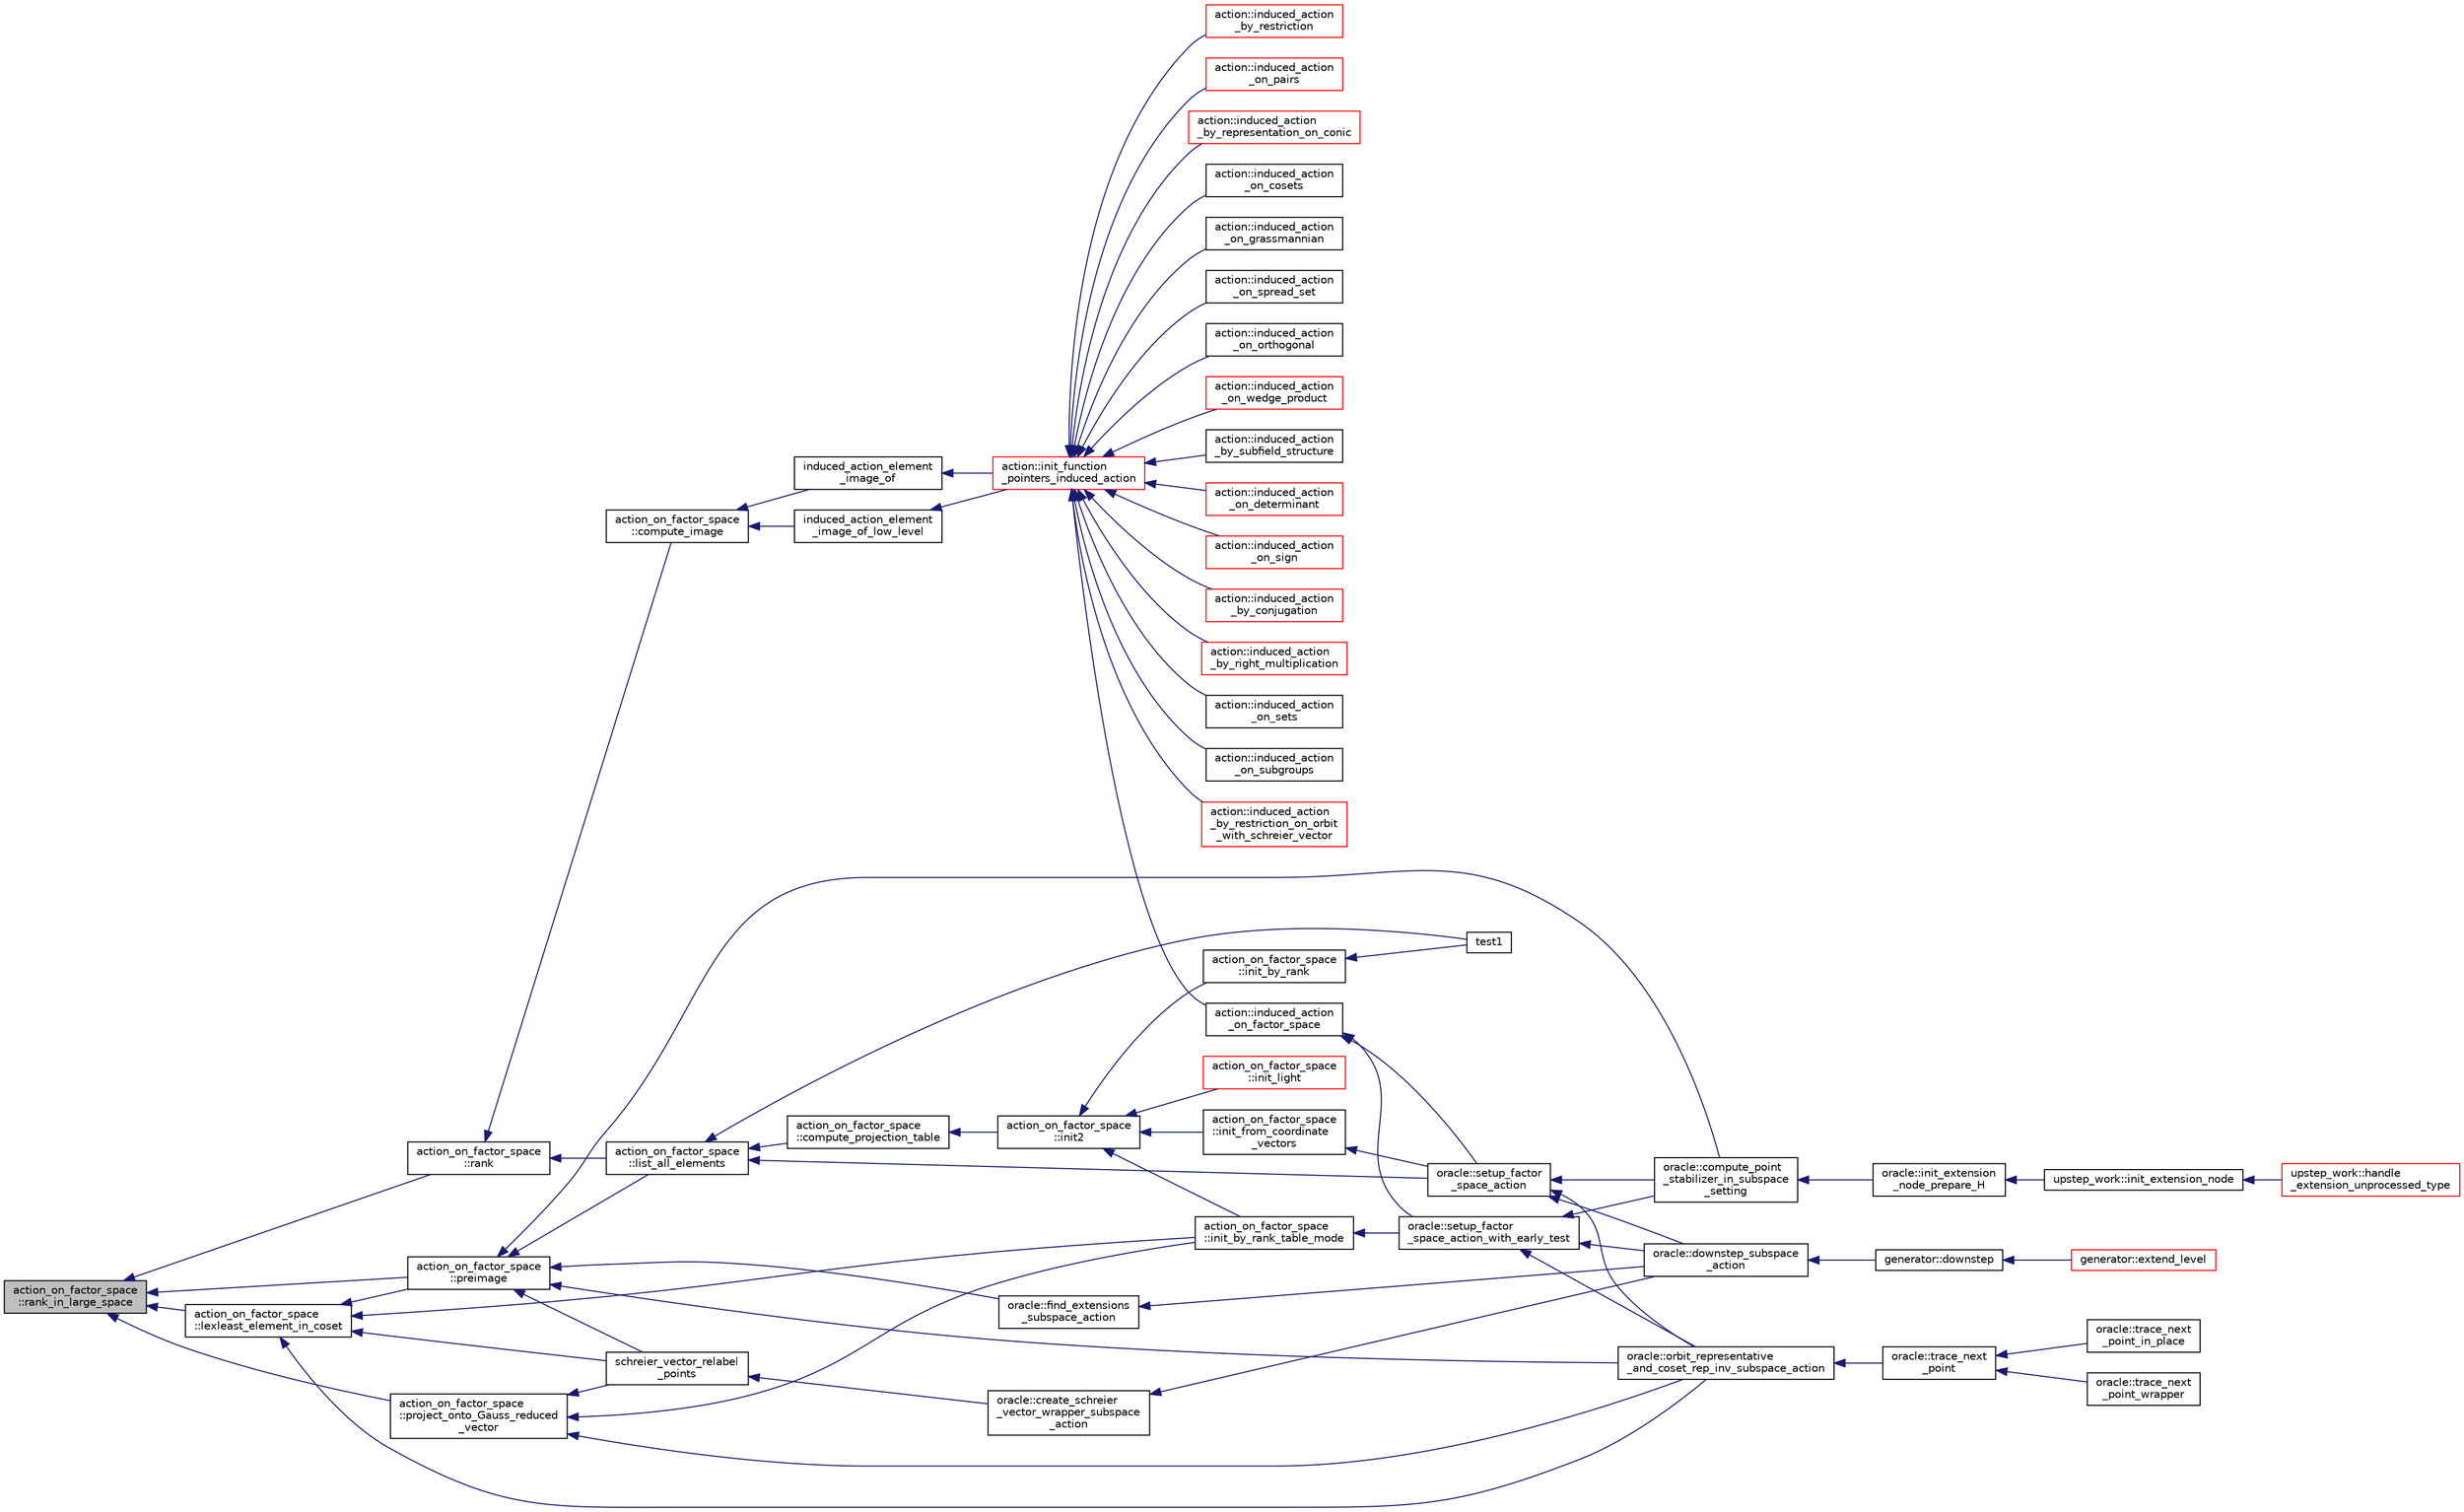 digraph "action_on_factor_space::rank_in_large_space"
{
  edge [fontname="Helvetica",fontsize="10",labelfontname="Helvetica",labelfontsize="10"];
  node [fontname="Helvetica",fontsize="10",shape=record];
  rankdir="LR";
  Node1833 [label="action_on_factor_space\l::rank_in_large_space",height=0.2,width=0.4,color="black", fillcolor="grey75", style="filled", fontcolor="black"];
  Node1833 -> Node1834 [dir="back",color="midnightblue",fontsize="10",style="solid",fontname="Helvetica"];
  Node1834 [label="action_on_factor_space\l::lexleast_element_in_coset",height=0.2,width=0.4,color="black", fillcolor="white", style="filled",URL="$d5/d25/classaction__on__factor__space.html#a33e754f3a9ccf760c12a3d3f40d66140"];
  Node1834 -> Node1835 [dir="back",color="midnightblue",fontsize="10",style="solid",fontname="Helvetica"];
  Node1835 [label="action_on_factor_space\l::init_by_rank_table_mode",height=0.2,width=0.4,color="black", fillcolor="white", style="filled",URL="$d5/d25/classaction__on__factor__space.html#a646e085b55e8160d943415c0238b5906"];
  Node1835 -> Node1836 [dir="back",color="midnightblue",fontsize="10",style="solid",fontname="Helvetica"];
  Node1836 [label="oracle::setup_factor\l_space_action_with_early_test",height=0.2,width=0.4,color="black", fillcolor="white", style="filled",URL="$d7/da7/classoracle.html#a7c26a85886666829e9727df91d2f01ad"];
  Node1836 -> Node1837 [dir="back",color="midnightblue",fontsize="10",style="solid",fontname="Helvetica"];
  Node1837 [label="oracle::compute_point\l_stabilizer_in_subspace\l_setting",height=0.2,width=0.4,color="black", fillcolor="white", style="filled",URL="$d7/da7/classoracle.html#ac88b56b30c84a4b5cd9b75869d468025"];
  Node1837 -> Node1838 [dir="back",color="midnightblue",fontsize="10",style="solid",fontname="Helvetica"];
  Node1838 [label="oracle::init_extension\l_node_prepare_H",height=0.2,width=0.4,color="black", fillcolor="white", style="filled",URL="$d7/da7/classoracle.html#a6a121e9674bbd011685430a95dbc1b77"];
  Node1838 -> Node1839 [dir="back",color="midnightblue",fontsize="10",style="solid",fontname="Helvetica"];
  Node1839 [label="upstep_work::init_extension_node",height=0.2,width=0.4,color="black", fillcolor="white", style="filled",URL="$d2/dd6/classupstep__work.html#ad74931a4c6dc97102d405a755433297d"];
  Node1839 -> Node1840 [dir="back",color="midnightblue",fontsize="10",style="solid",fontname="Helvetica"];
  Node1840 [label="upstep_work::handle\l_extension_unprocessed_type",height=0.2,width=0.4,color="red", fillcolor="white", style="filled",URL="$d2/dd6/classupstep__work.html#a4687dfab87eb7d0646cb79008dd3d32d"];
  Node1836 -> Node1912 [dir="back",color="midnightblue",fontsize="10",style="solid",fontname="Helvetica"];
  Node1912 [label="oracle::downstep_subspace\l_action",height=0.2,width=0.4,color="black", fillcolor="white", style="filled",URL="$d7/da7/classoracle.html#a26f568b84b1ca2c24f619278ac88c407"];
  Node1912 -> Node1913 [dir="back",color="midnightblue",fontsize="10",style="solid",fontname="Helvetica"];
  Node1913 [label="generator::downstep",height=0.2,width=0.4,color="black", fillcolor="white", style="filled",URL="$d7/d73/classgenerator.html#ad90bc284af0b5f5beae960a0bd7a5b43"];
  Node1913 -> Node1844 [dir="back",color="midnightblue",fontsize="10",style="solid",fontname="Helvetica"];
  Node1844 [label="generator::extend_level",height=0.2,width=0.4,color="red", fillcolor="white", style="filled",URL="$d7/d73/classgenerator.html#a91b84d80ccec0cd2136bc221c30e0f8e"];
  Node1836 -> Node1914 [dir="back",color="midnightblue",fontsize="10",style="solid",fontname="Helvetica"];
  Node1914 [label="oracle::orbit_representative\l_and_coset_rep_inv_subspace_action",height=0.2,width=0.4,color="black", fillcolor="white", style="filled",URL="$d7/da7/classoracle.html#a5a4d27cde89e99450305410536b51915"];
  Node1914 -> Node1915 [dir="back",color="midnightblue",fontsize="10",style="solid",fontname="Helvetica"];
  Node1915 [label="oracle::trace_next\l_point",height=0.2,width=0.4,color="black", fillcolor="white", style="filled",URL="$d7/da7/classoracle.html#ae86c3f9d4b95b5a6e88ee0959942ecde"];
  Node1915 -> Node1916 [dir="back",color="midnightblue",fontsize="10",style="solid",fontname="Helvetica"];
  Node1916 [label="oracle::trace_next\l_point_wrapper",height=0.2,width=0.4,color="black", fillcolor="white", style="filled",URL="$d7/da7/classoracle.html#a33e1e9e4dde6fbecd7ae858576a7132f"];
  Node1915 -> Node1917 [dir="back",color="midnightblue",fontsize="10",style="solid",fontname="Helvetica"];
  Node1917 [label="oracle::trace_next\l_point_in_place",height=0.2,width=0.4,color="black", fillcolor="white", style="filled",URL="$d7/da7/classoracle.html#a4dbea33418d5c0f550a960a5c83194a5"];
  Node1834 -> Node1918 [dir="back",color="midnightblue",fontsize="10",style="solid",fontname="Helvetica"];
  Node1918 [label="action_on_factor_space\l::preimage",height=0.2,width=0.4,color="black", fillcolor="white", style="filled",URL="$d5/d25/classaction__on__factor__space.html#aecf47f35bdb5f4abaf9071d927032761"];
  Node1918 -> Node1919 [dir="back",color="midnightblue",fontsize="10",style="solid",fontname="Helvetica"];
  Node1919 [label="action_on_factor_space\l::list_all_elements",height=0.2,width=0.4,color="black", fillcolor="white", style="filled",URL="$d5/d25/classaction__on__factor__space.html#a9ed3bf2d32594600a1e6f39837236202"];
  Node1919 -> Node1920 [dir="back",color="midnightblue",fontsize="10",style="solid",fontname="Helvetica"];
  Node1920 [label="test1",height=0.2,width=0.4,color="black", fillcolor="white", style="filled",URL="$d9/db0/factor__space_8_c.html#ae2a201e46836d85cb2c5579a837b641a"];
  Node1919 -> Node1921 [dir="back",color="midnightblue",fontsize="10",style="solid",fontname="Helvetica"];
  Node1921 [label="action_on_factor_space\l::compute_projection_table",height=0.2,width=0.4,color="black", fillcolor="white", style="filled",URL="$d5/d25/classaction__on__factor__space.html#a7e4989900931e8841ef2b98da8f908eb"];
  Node1921 -> Node1922 [dir="back",color="midnightblue",fontsize="10",style="solid",fontname="Helvetica"];
  Node1922 [label="action_on_factor_space\l::init2",height=0.2,width=0.4,color="black", fillcolor="white", style="filled",URL="$d5/d25/classaction__on__factor__space.html#a19f5ed00bc68f67dd5bd331ff958df16"];
  Node1922 -> Node1923 [dir="back",color="midnightblue",fontsize="10",style="solid",fontname="Helvetica"];
  Node1923 [label="action_on_factor_space\l::init_light",height=0.2,width=0.4,color="red", fillcolor="white", style="filled",URL="$d5/d25/classaction__on__factor__space.html#a3094fd6f1ed3d0428e5db510669e2d8a"];
  Node1922 -> Node1835 [dir="back",color="midnightblue",fontsize="10",style="solid",fontname="Helvetica"];
  Node1922 -> Node1925 [dir="back",color="midnightblue",fontsize="10",style="solid",fontname="Helvetica"];
  Node1925 [label="action_on_factor_space\l::init_by_rank",height=0.2,width=0.4,color="black", fillcolor="white", style="filled",URL="$d5/d25/classaction__on__factor__space.html#a5ef5176e6858a3fbc4336a242ba9b1b4"];
  Node1925 -> Node1920 [dir="back",color="midnightblue",fontsize="10",style="solid",fontname="Helvetica"];
  Node1922 -> Node1926 [dir="back",color="midnightblue",fontsize="10",style="solid",fontname="Helvetica"];
  Node1926 [label="action_on_factor_space\l::init_from_coordinate\l_vectors",height=0.2,width=0.4,color="black", fillcolor="white", style="filled",URL="$d5/d25/classaction__on__factor__space.html#a6350f7cf938babd5be3847ac7c8eaac8"];
  Node1926 -> Node1927 [dir="back",color="midnightblue",fontsize="10",style="solid",fontname="Helvetica"];
  Node1927 [label="oracle::setup_factor\l_space_action",height=0.2,width=0.4,color="black", fillcolor="white", style="filled",URL="$d7/da7/classoracle.html#a181e076f112ba1f32f5fb4e8abebdb18"];
  Node1927 -> Node1837 [dir="back",color="midnightblue",fontsize="10",style="solid",fontname="Helvetica"];
  Node1927 -> Node1912 [dir="back",color="midnightblue",fontsize="10",style="solid",fontname="Helvetica"];
  Node1927 -> Node1914 [dir="back",color="midnightblue",fontsize="10",style="solid",fontname="Helvetica"];
  Node1919 -> Node1927 [dir="back",color="midnightblue",fontsize="10",style="solid",fontname="Helvetica"];
  Node1918 -> Node1837 [dir="back",color="midnightblue",fontsize="10",style="solid",fontname="Helvetica"];
  Node1918 -> Node1928 [dir="back",color="midnightblue",fontsize="10",style="solid",fontname="Helvetica"];
  Node1928 [label="oracle::find_extensions\l_subspace_action",height=0.2,width=0.4,color="black", fillcolor="white", style="filled",URL="$d7/da7/classoracle.html#a7fde1637fd91cd998a4857c135a6c512"];
  Node1928 -> Node1912 [dir="back",color="midnightblue",fontsize="10",style="solid",fontname="Helvetica"];
  Node1918 -> Node1929 [dir="back",color="midnightblue",fontsize="10",style="solid",fontname="Helvetica"];
  Node1929 [label="schreier_vector_relabel\l_points",height=0.2,width=0.4,color="black", fillcolor="white", style="filled",URL="$df/dc9/snakes__and__ladders_8h.html#ae98947edc50a9e66619bd56a3b1bc9ec"];
  Node1929 -> Node1930 [dir="back",color="midnightblue",fontsize="10",style="solid",fontname="Helvetica"];
  Node1930 [label="oracle::create_schreier\l_vector_wrapper_subspace\l_action",height=0.2,width=0.4,color="black", fillcolor="white", style="filled",URL="$d7/da7/classoracle.html#a250fe1c81f6109c01b0b030ccba537b3"];
  Node1930 -> Node1912 [dir="back",color="midnightblue",fontsize="10",style="solid",fontname="Helvetica"];
  Node1918 -> Node1914 [dir="back",color="midnightblue",fontsize="10",style="solid",fontname="Helvetica"];
  Node1834 -> Node1929 [dir="back",color="midnightblue",fontsize="10",style="solid",fontname="Helvetica"];
  Node1834 -> Node1914 [dir="back",color="midnightblue",fontsize="10",style="solid",fontname="Helvetica"];
  Node1833 -> Node1931 [dir="back",color="midnightblue",fontsize="10",style="solid",fontname="Helvetica"];
  Node1931 [label="action_on_factor_space\l::project_onto_Gauss_reduced\l_vector",height=0.2,width=0.4,color="black", fillcolor="white", style="filled",URL="$d5/d25/classaction__on__factor__space.html#a5fb75ffaf4e5143735b9ff8938589691"];
  Node1931 -> Node1835 [dir="back",color="midnightblue",fontsize="10",style="solid",fontname="Helvetica"];
  Node1931 -> Node1929 [dir="back",color="midnightblue",fontsize="10",style="solid",fontname="Helvetica"];
  Node1931 -> Node1914 [dir="back",color="midnightblue",fontsize="10",style="solid",fontname="Helvetica"];
  Node1833 -> Node1918 [dir="back",color="midnightblue",fontsize="10",style="solid",fontname="Helvetica"];
  Node1833 -> Node1932 [dir="back",color="midnightblue",fontsize="10",style="solid",fontname="Helvetica"];
  Node1932 [label="action_on_factor_space\l::rank",height=0.2,width=0.4,color="black", fillcolor="white", style="filled",URL="$d5/d25/classaction__on__factor__space.html#a05bddc91a8c098cefd14cdfe2fe0edad"];
  Node1932 -> Node1919 [dir="back",color="midnightblue",fontsize="10",style="solid",fontname="Helvetica"];
  Node1932 -> Node1933 [dir="back",color="midnightblue",fontsize="10",style="solid",fontname="Helvetica"];
  Node1933 [label="action_on_factor_space\l::compute_image",height=0.2,width=0.4,color="black", fillcolor="white", style="filled",URL="$d5/d25/classaction__on__factor__space.html#a217d66e7c82945006dbe143ad9c681b2"];
  Node1933 -> Node1934 [dir="back",color="midnightblue",fontsize="10",style="solid",fontname="Helvetica"];
  Node1934 [label="induced_action_element\l_image_of",height=0.2,width=0.4,color="black", fillcolor="white", style="filled",URL="$d3/d27/interface_8_c.html#a821850d6c3988dd122de0489cd36f0f0"];
  Node1934 -> Node1935 [dir="back",color="midnightblue",fontsize="10",style="solid",fontname="Helvetica"];
  Node1935 [label="action::init_function\l_pointers_induced_action",height=0.2,width=0.4,color="red", fillcolor="white", style="filled",URL="$d2/d86/classaction.html#a3b9287d084b24f7a3b9532a7589c58de"];
  Node1935 -> Node1936 [dir="back",color="midnightblue",fontsize="10",style="solid",fontname="Helvetica"];
  Node1936 [label="action::induced_action\l_by_representation_on_conic",height=0.2,width=0.4,color="red", fillcolor="white", style="filled",URL="$d2/d86/classaction.html#a228538e3f07bc186db8eb5da8b90f617"];
  Node1935 -> Node1942 [dir="back",color="midnightblue",fontsize="10",style="solid",fontname="Helvetica"];
  Node1942 [label="action::induced_action\l_on_cosets",height=0.2,width=0.4,color="black", fillcolor="white", style="filled",URL="$d2/d86/classaction.html#acbdff5ffed42af6a01f07dffb2787237"];
  Node1935 -> Node1943 [dir="back",color="midnightblue",fontsize="10",style="solid",fontname="Helvetica"];
  Node1943 [label="action::induced_action\l_on_factor_space",height=0.2,width=0.4,color="black", fillcolor="white", style="filled",URL="$d2/d86/classaction.html#af501ff2aa74fb6049bee5c01cd8b909b"];
  Node1943 -> Node1836 [dir="back",color="midnightblue",fontsize="10",style="solid",fontname="Helvetica"];
  Node1943 -> Node1927 [dir="back",color="midnightblue",fontsize="10",style="solid",fontname="Helvetica"];
  Node1935 -> Node1944 [dir="back",color="midnightblue",fontsize="10",style="solid",fontname="Helvetica"];
  Node1944 [label="action::induced_action\l_on_grassmannian",height=0.2,width=0.4,color="black", fillcolor="white", style="filled",URL="$d2/d86/classaction.html#a295b730ecc0b0bf30f714094fef956ea"];
  Node1935 -> Node1945 [dir="back",color="midnightblue",fontsize="10",style="solid",fontname="Helvetica"];
  Node1945 [label="action::induced_action\l_on_spread_set",height=0.2,width=0.4,color="black", fillcolor="white", style="filled",URL="$d2/d86/classaction.html#a7c5839c650592f083dc850d81ed05a5b"];
  Node1935 -> Node1946 [dir="back",color="midnightblue",fontsize="10",style="solid",fontname="Helvetica"];
  Node1946 [label="action::induced_action\l_on_orthogonal",height=0.2,width=0.4,color="black", fillcolor="white", style="filled",URL="$d2/d86/classaction.html#a4f191cee643a81d7f18a4d729084e945"];
  Node1935 -> Node1947 [dir="back",color="midnightblue",fontsize="10",style="solid",fontname="Helvetica"];
  Node1947 [label="action::induced_action\l_on_wedge_product",height=0.2,width=0.4,color="red", fillcolor="white", style="filled",URL="$d2/d86/classaction.html#af13a5da25b8e8597ab695edff222fb6a"];
  Node1935 -> Node1949 [dir="back",color="midnightblue",fontsize="10",style="solid",fontname="Helvetica"];
  Node1949 [label="action::induced_action\l_by_subfield_structure",height=0.2,width=0.4,color="black", fillcolor="white", style="filled",URL="$d2/d86/classaction.html#add42951bdab176ceed6cc4af05dfa948"];
  Node1935 -> Node1950 [dir="back",color="midnightblue",fontsize="10",style="solid",fontname="Helvetica"];
  Node1950 [label="action::induced_action\l_on_determinant",height=0.2,width=0.4,color="red", fillcolor="white", style="filled",URL="$d2/d86/classaction.html#aa6b9d3c2ded2cae185ee31f2200ad0b5"];
  Node1935 -> Node1953 [dir="back",color="midnightblue",fontsize="10",style="solid",fontname="Helvetica"];
  Node1953 [label="action::induced_action\l_on_sign",height=0.2,width=0.4,color="red", fillcolor="white", style="filled",URL="$d2/d86/classaction.html#ab17b07971b94eae7c5efa21b33f643f1"];
  Node1935 -> Node1955 [dir="back",color="midnightblue",fontsize="10",style="solid",fontname="Helvetica"];
  Node1955 [label="action::induced_action\l_by_conjugation",height=0.2,width=0.4,color="red", fillcolor="white", style="filled",URL="$d2/d86/classaction.html#a45fb7703c6acac791acdcde339d21cc2"];
  Node1935 -> Node1963 [dir="back",color="midnightblue",fontsize="10",style="solid",fontname="Helvetica"];
  Node1963 [label="action::induced_action\l_by_right_multiplication",height=0.2,width=0.4,color="red", fillcolor="white", style="filled",URL="$d2/d86/classaction.html#aafa2818d9d98046507e2754938be0c04"];
  Node1935 -> Node1966 [dir="back",color="midnightblue",fontsize="10",style="solid",fontname="Helvetica"];
  Node1966 [label="action::induced_action\l_on_sets",height=0.2,width=0.4,color="black", fillcolor="white", style="filled",URL="$d2/d86/classaction.html#a09639acee6b88644c103b17050cc32f1"];
  Node1935 -> Node1967 [dir="back",color="midnightblue",fontsize="10",style="solid",fontname="Helvetica"];
  Node1967 [label="action::induced_action\l_on_subgroups",height=0.2,width=0.4,color="black", fillcolor="white", style="filled",URL="$d2/d86/classaction.html#ad0de7ea45a2a73c1b8e0f52ee3ce4610"];
  Node1935 -> Node1968 [dir="back",color="midnightblue",fontsize="10",style="solid",fontname="Helvetica"];
  Node1968 [label="action::induced_action\l_by_restriction_on_orbit\l_with_schreier_vector",height=0.2,width=0.4,color="red", fillcolor="white", style="filled",URL="$d2/d86/classaction.html#ad3ddab72625d9bebe7ac8eaef488cf4c"];
  Node1935 -> Node1970 [dir="back",color="midnightblue",fontsize="10",style="solid",fontname="Helvetica"];
  Node1970 [label="action::induced_action\l_by_restriction",height=0.2,width=0.4,color="red", fillcolor="white", style="filled",URL="$d2/d86/classaction.html#a37c21f74a97c921d882a308370c06357"];
  Node1935 -> Node2010 [dir="back",color="midnightblue",fontsize="10",style="solid",fontname="Helvetica"];
  Node2010 [label="action::induced_action\l_on_pairs",height=0.2,width=0.4,color="red", fillcolor="white", style="filled",URL="$d2/d86/classaction.html#a4b01c7b3cc749218e9dbd84b9fed90b3"];
  Node1933 -> Node2062 [dir="back",color="midnightblue",fontsize="10",style="solid",fontname="Helvetica"];
  Node2062 [label="induced_action_element\l_image_of_low_level",height=0.2,width=0.4,color="black", fillcolor="white", style="filled",URL="$d3/d27/interface_8_c.html#aa4bc5f68829829d9a41223c260c658c5"];
  Node2062 -> Node1935 [dir="back",color="midnightblue",fontsize="10",style="solid",fontname="Helvetica"];
}
